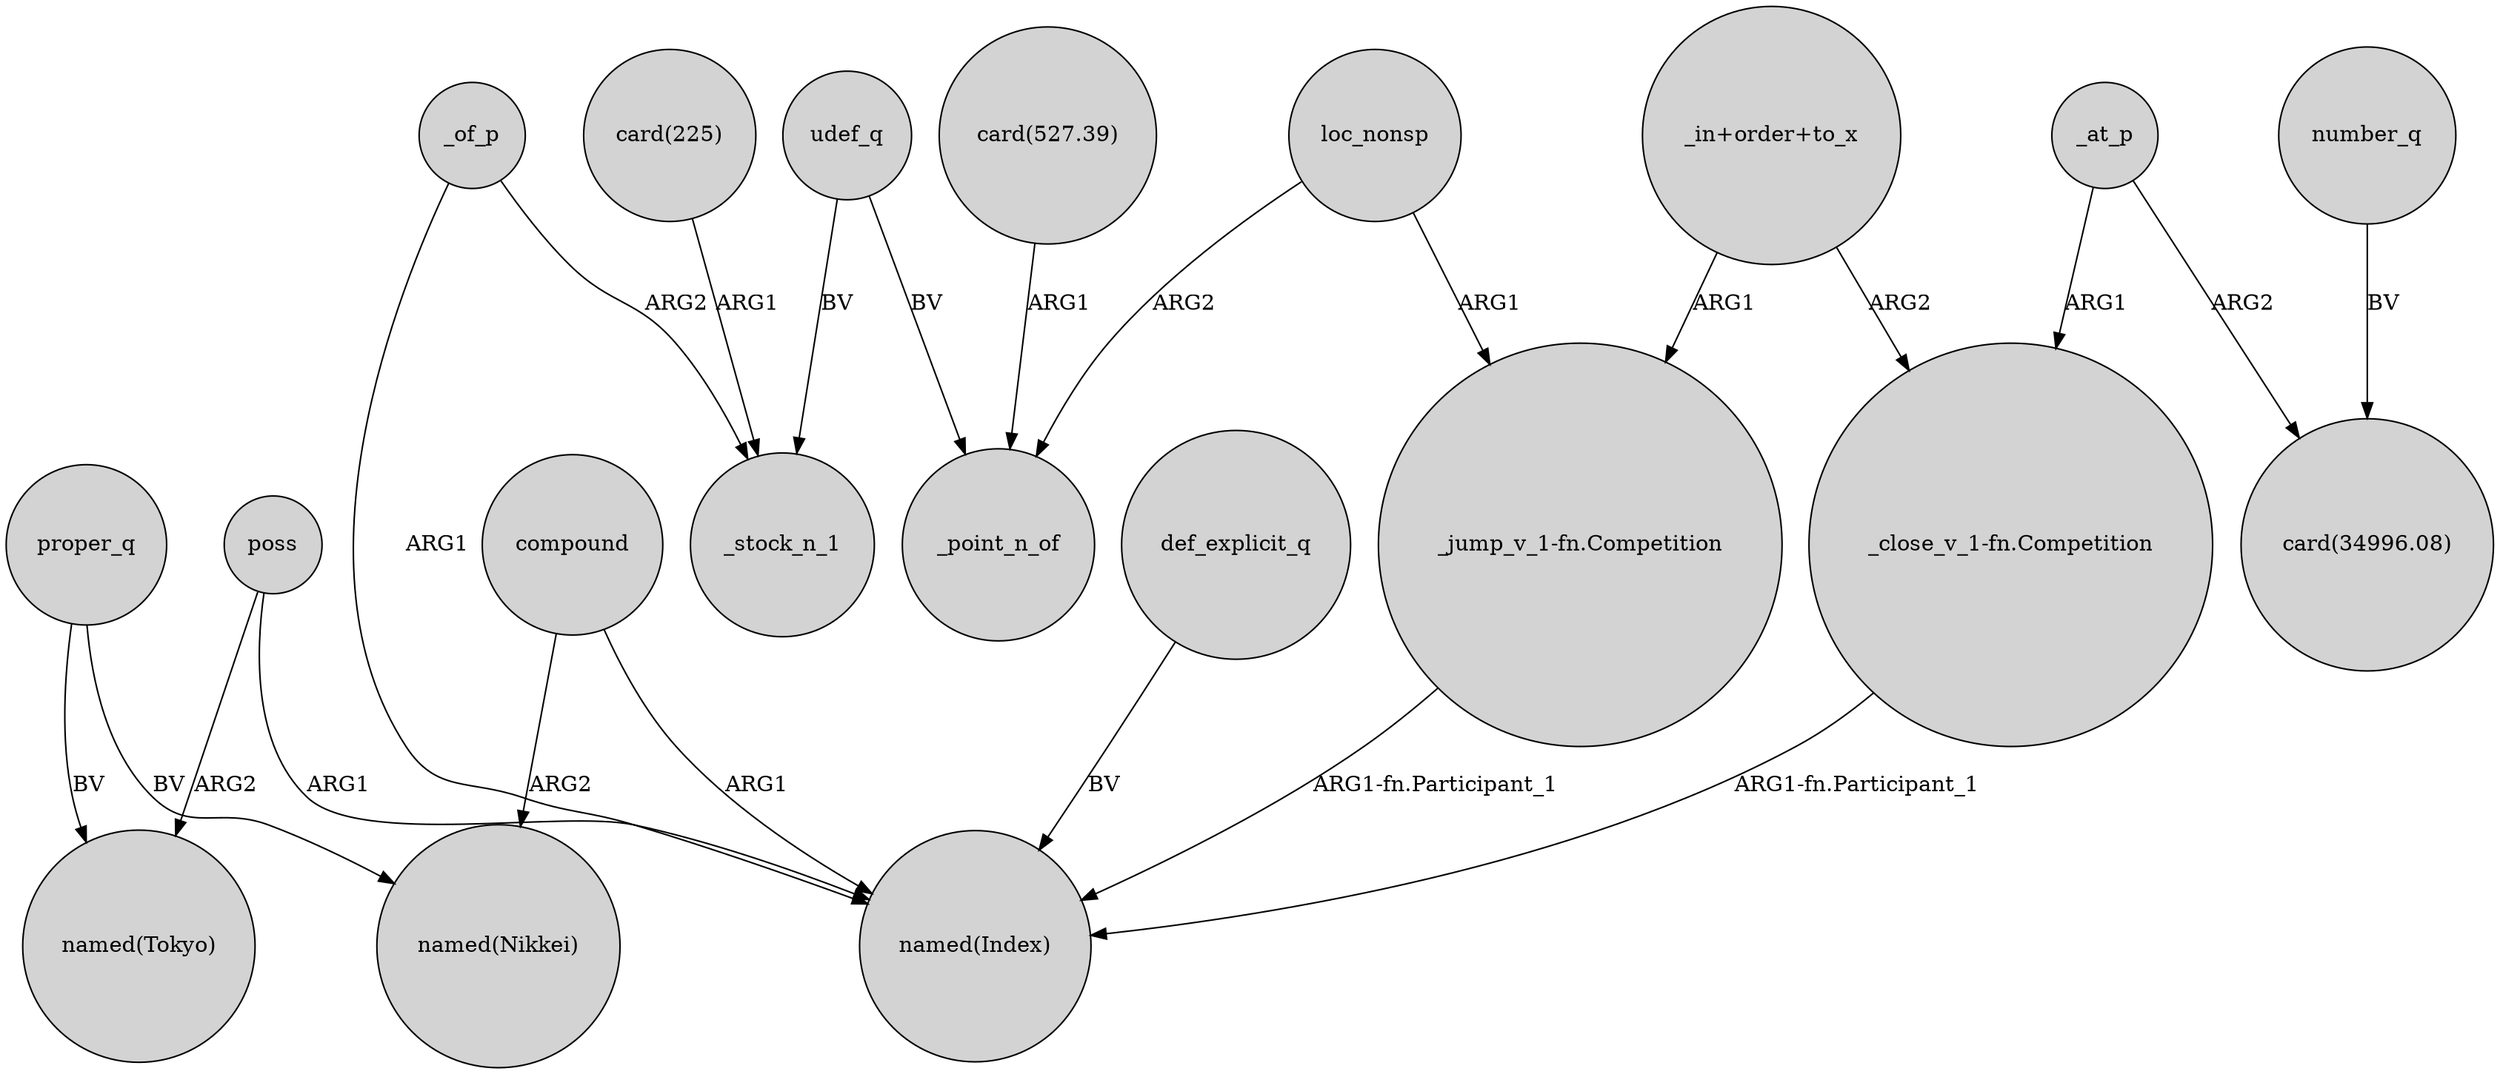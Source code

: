 digraph {
	node [shape=circle style=filled]
	poss -> "named(Tokyo)" [label=ARG2]
	_of_p -> "named(Index)" [label=ARG1]
	loc_nonsp -> "_jump_v_1-fn.Competition" [label=ARG1]
	compound -> "named(Index)" [label=ARG1]
	_at_p -> "_close_v_1-fn.Competition" [label=ARG1]
	"_jump_v_1-fn.Competition" -> "named(Index)" [label="ARG1-fn.Participant_1"]
	loc_nonsp -> _point_n_of [label=ARG2]
	udef_q -> _stock_n_1 [label=BV]
	_at_p -> "card(34996.08)" [label=ARG2]
	def_explicit_q -> "named(Index)" [label=BV]
	"card(225)" -> _stock_n_1 [label=ARG1]
	proper_q -> "named(Nikkei)" [label=BV]
	_of_p -> _stock_n_1 [label=ARG2]
	"_in+order+to_x" -> "_close_v_1-fn.Competition" [label=ARG2]
	poss -> "named(Index)" [label=ARG1]
	proper_q -> "named(Tokyo)" [label=BV]
	"_in+order+to_x" -> "_jump_v_1-fn.Competition" [label=ARG1]
	"_close_v_1-fn.Competition" -> "named(Index)" [label="ARG1-fn.Participant_1"]
	number_q -> "card(34996.08)" [label=BV]
	udef_q -> _point_n_of [label=BV]
	"card(527.39)" -> _point_n_of [label=ARG1]
	compound -> "named(Nikkei)" [label=ARG2]
}
